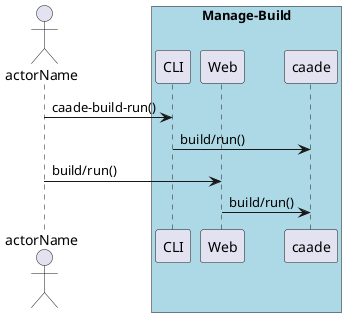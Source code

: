 @startuml
Actor "actorName" as A

box "Manage-Build" #lightblue
participant CLI as CLI
participant Web as Web
participant "caade" as S
A -> CLI : caade-build-run()
CLI -> S : build/run()
A -> Web : build/run()
Web -> S : build/run()
end box

@enduml
